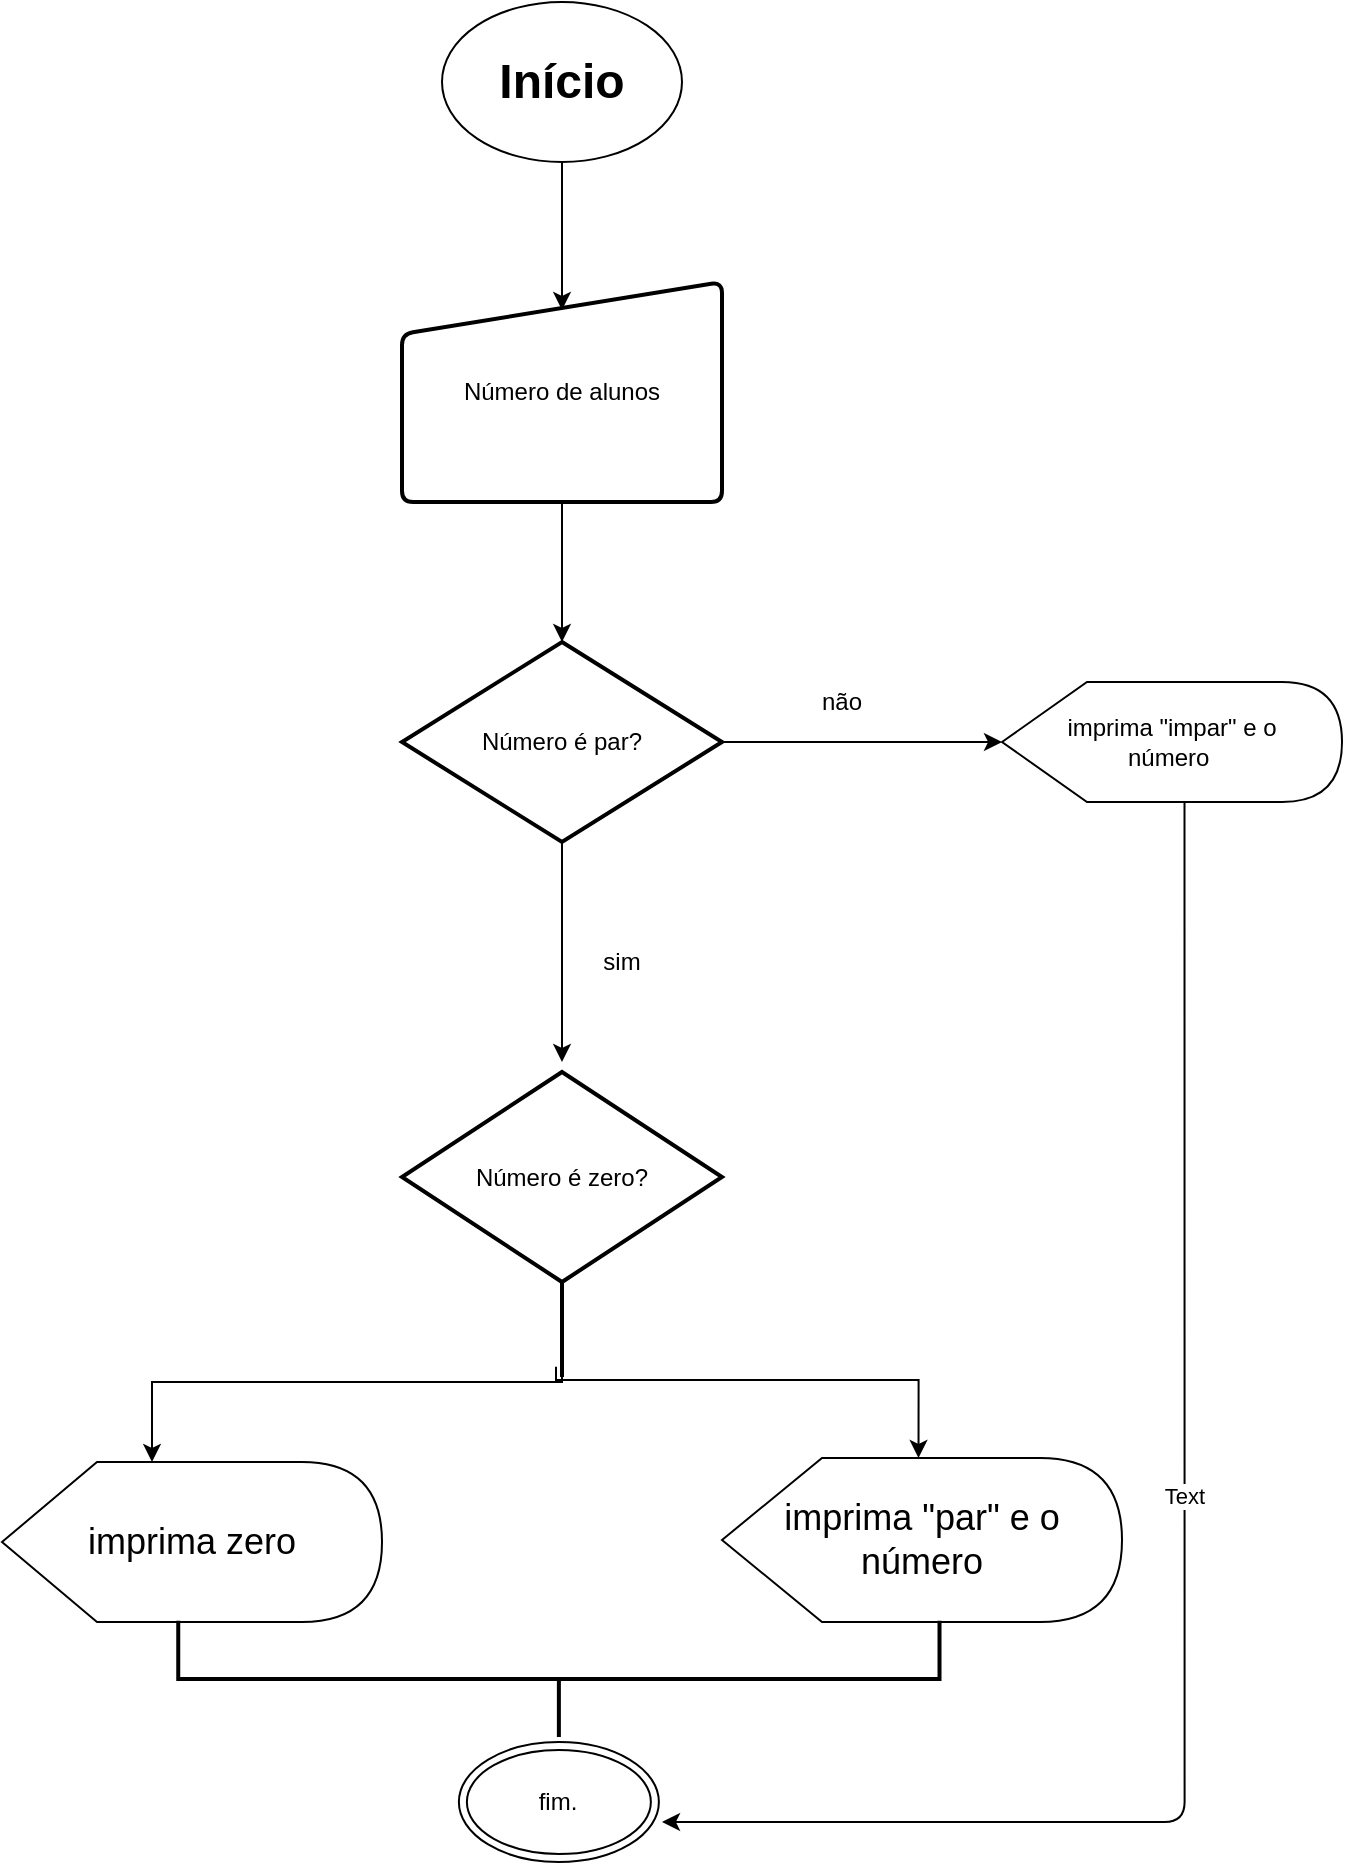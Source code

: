 <mxfile version="14.9.6" type="device"><diagram id="C5RBs43oDa-KdzZeNtuy" name="Page-1"><mxGraphModel dx="1084" dy="806" grid="1" gridSize="10" guides="1" tooltips="1" connect="1" arrows="1" fold="1" page="1" pageScale="1" pageWidth="827" pageHeight="1169" math="0" shadow="0"><root><mxCell id="WIyWlLk6GJQsqaUBKTNV-0"/><mxCell id="WIyWlLk6GJQsqaUBKTNV-1" parent="WIyWlLk6GJQsqaUBKTNV-0"/><mxCell id="NM1OuJMSVQSQ2L6D0Uw1-0" value="&lt;span style=&quot;font-size: 24px&quot;&gt;&lt;b&gt;Início&lt;/b&gt;&lt;/span&gt;" style="ellipse;whiteSpace=wrap;html=1;" vertex="1" parent="WIyWlLk6GJQsqaUBKTNV-1"><mxGeometry x="260" width="120" height="80" as="geometry"/></mxCell><mxCell id="NM1OuJMSVQSQ2L6D0Uw1-2" value="Número de alunos" style="html=1;strokeWidth=2;shape=manualInput;whiteSpace=wrap;rounded=1;size=26;arcSize=11;" vertex="1" parent="WIyWlLk6GJQsqaUBKTNV-1"><mxGeometry x="240" y="140" width="160" height="110" as="geometry"/></mxCell><mxCell id="NM1OuJMSVQSQ2L6D0Uw1-4" value="" style="endArrow=classic;html=1;exitX=0.5;exitY=1;exitDx=0;exitDy=0;entryX=0.5;entryY=0.127;entryDx=0;entryDy=0;entryPerimeter=0;" edge="1" parent="WIyWlLk6GJQsqaUBKTNV-1" source="NM1OuJMSVQSQ2L6D0Uw1-0" target="NM1OuJMSVQSQ2L6D0Uw1-2"><mxGeometry width="50" height="50" relative="1" as="geometry"><mxPoint x="390" y="230" as="sourcePoint"/><mxPoint x="360" y="300" as="targetPoint"/><Array as="points"/></mxGeometry></mxCell><mxCell id="NM1OuJMSVQSQ2L6D0Uw1-5" value="Número é par?" style="strokeWidth=2;html=1;shape=mxgraph.flowchart.decision;whiteSpace=wrap;" vertex="1" parent="WIyWlLk6GJQsqaUBKTNV-1"><mxGeometry x="240" y="320" width="160" height="100" as="geometry"/></mxCell><mxCell id="NM1OuJMSVQSQ2L6D0Uw1-6" value="" style="edgeStyle=segmentEdgeStyle;endArrow=classic;html=1;" edge="1" parent="WIyWlLk6GJQsqaUBKTNV-1" source="NM1OuJMSVQSQ2L6D0Uw1-2"><mxGeometry width="50" height="50" relative="1" as="geometry"><mxPoint x="390" y="230" as="sourcePoint"/><mxPoint x="320" y="320" as="targetPoint"/></mxGeometry></mxCell><mxCell id="NM1OuJMSVQSQ2L6D0Uw1-7" value="" style="edgeStyle=segmentEdgeStyle;endArrow=classic;html=1;exitX=1;exitY=0.5;exitDx=0;exitDy=0;exitPerimeter=0;" edge="1" parent="WIyWlLk6GJQsqaUBKTNV-1" source="NM1OuJMSVQSQ2L6D0Uw1-5"><mxGeometry width="50" height="50" relative="1" as="geometry"><mxPoint x="390" y="330" as="sourcePoint"/><mxPoint x="540" y="370" as="targetPoint"/></mxGeometry></mxCell><mxCell id="NM1OuJMSVQSQ2L6D0Uw1-8" value="imprima &quot;impar&quot; e o&lt;br&gt;número&amp;nbsp;" style="shape=display;whiteSpace=wrap;html=1;" vertex="1" parent="WIyWlLk6GJQsqaUBKTNV-1"><mxGeometry x="540" y="340" width="170" height="60" as="geometry"/></mxCell><mxCell id="NM1OuJMSVQSQ2L6D0Uw1-9" value="não" style="text;html=1;strokeColor=none;fillColor=none;align=center;verticalAlign=middle;whiteSpace=wrap;rounded=0;" vertex="1" parent="WIyWlLk6GJQsqaUBKTNV-1"><mxGeometry x="440" y="340" width="40" height="20" as="geometry"/></mxCell><mxCell id="NM1OuJMSVQSQ2L6D0Uw1-11" value="sim" style="text;html=1;strokeColor=none;fillColor=none;align=center;verticalAlign=middle;whiteSpace=wrap;rounded=0;" vertex="1" parent="WIyWlLk6GJQsqaUBKTNV-1"><mxGeometry x="330" y="470" width="40" height="20" as="geometry"/></mxCell><mxCell id="NM1OuJMSVQSQ2L6D0Uw1-12" value="" style="endArrow=classic;html=1;exitX=0.5;exitY=1;exitDx=0;exitDy=0;exitPerimeter=0;" edge="1" parent="WIyWlLk6GJQsqaUBKTNV-1" source="NM1OuJMSVQSQ2L6D0Uw1-5"><mxGeometry width="50" height="50" relative="1" as="geometry"><mxPoint x="390" y="320" as="sourcePoint"/><mxPoint x="320" y="530" as="targetPoint"/></mxGeometry></mxCell><mxCell id="NM1OuJMSVQSQ2L6D0Uw1-17" value="" style="edgeStyle=orthogonalEdgeStyle;rounded=0;orthogonalLoop=1;jettySize=auto;html=1;" edge="1" parent="WIyWlLk6GJQsqaUBKTNV-1" source="NM1OuJMSVQSQ2L6D0Uw1-13" target="NM1OuJMSVQSQ2L6D0Uw1-16"><mxGeometry relative="1" as="geometry"><Array as="points"><mxPoint x="320" y="690"/><mxPoint x="115" y="690"/></Array></mxGeometry></mxCell><mxCell id="NM1OuJMSVQSQ2L6D0Uw1-13" value="Número é zero?" style="strokeWidth=2;html=1;shape=mxgraph.flowchart.decision;whiteSpace=wrap;" vertex="1" parent="WIyWlLk6GJQsqaUBKTNV-1"><mxGeometry x="240" y="535" width="160" height="105" as="geometry"/></mxCell><mxCell id="NM1OuJMSVQSQ2L6D0Uw1-14" value="&lt;font style=&quot;font-size: 18px&quot;&gt;imprima &quot;par&quot; e o número&lt;/font&gt;" style="shape=display;whiteSpace=wrap;html=1;" vertex="1" parent="WIyWlLk6GJQsqaUBKTNV-1"><mxGeometry x="400" y="728" width="200" height="82" as="geometry"/></mxCell><mxCell id="NM1OuJMSVQSQ2L6D0Uw1-16" value="&lt;font style=&quot;font-size: 18px&quot;&gt;imprima zero&lt;/font&gt;" style="shape=display;whiteSpace=wrap;html=1;" vertex="1" parent="WIyWlLk6GJQsqaUBKTNV-1"><mxGeometry x="40" y="730" width="190" height="80" as="geometry"/></mxCell><mxCell id="NM1OuJMSVQSQ2L6D0Uw1-21" value="" style="line;strokeWidth=2;html=1;rotation=90;" vertex="1" parent="WIyWlLk6GJQsqaUBKTNV-1"><mxGeometry x="296.25" y="658.75" width="47.5" height="10" as="geometry"/></mxCell><mxCell id="NM1OuJMSVQSQ2L6D0Uw1-22" value="" style="edgeStyle=orthogonalEdgeStyle;rounded=0;orthogonalLoop=1;jettySize=auto;html=1;entryX=0;entryY=0;entryDx=98.25;entryDy=0;entryPerimeter=0;exitX=0.891;exitY=0.8;exitDx=0;exitDy=0;exitPerimeter=0;" edge="1" parent="WIyWlLk6GJQsqaUBKTNV-1" source="NM1OuJMSVQSQ2L6D0Uw1-21" target="NM1OuJMSVQSQ2L6D0Uw1-14"><mxGeometry relative="1" as="geometry"><mxPoint x="380" y="660" as="sourcePoint"/><mxPoint x="175" y="750" as="targetPoint"/><Array as="points"><mxPoint x="498" y="689"/></Array></mxGeometry></mxCell><mxCell id="NM1OuJMSVQSQ2L6D0Uw1-23" value="" style="strokeWidth=2;html=1;shape=mxgraph.flowchart.annotation_2;align=left;labelPosition=right;pointerEvents=1;rotation=-90;" vertex="1" parent="WIyWlLk6GJQsqaUBKTNV-1"><mxGeometry x="289.38" y="648.13" width="58.12" height="380.63" as="geometry"/></mxCell><mxCell id="NM1OuJMSVQSQ2L6D0Uw1-24" value="fim." style="ellipse;shape=doubleEllipse;whiteSpace=wrap;html=1;" vertex="1" parent="WIyWlLk6GJQsqaUBKTNV-1"><mxGeometry x="268.44" y="870" width="100" height="60" as="geometry"/></mxCell><mxCell id="NM1OuJMSVQSQ2L6D0Uw1-25" value="" style="edgeStyle=segmentEdgeStyle;endArrow=classic;html=1;exitX=0;exitY=0;exitDx=91.25;exitDy=60;exitPerimeter=0;" edge="1" parent="WIyWlLk6GJQsqaUBKTNV-1" source="NM1OuJMSVQSQ2L6D0Uw1-8"><mxGeometry width="50" height="50" relative="1" as="geometry"><mxPoint x="390" y="640" as="sourcePoint"/><mxPoint x="370" y="910" as="targetPoint"/><Array as="points"><mxPoint x="631" y="910"/></Array></mxGeometry></mxCell><mxCell id="NM1OuJMSVQSQ2L6D0Uw1-26" value="Text" style="edgeLabel;html=1;align=center;verticalAlign=middle;resizable=0;points=[];" vertex="1" connectable="0" parent="NM1OuJMSVQSQ2L6D0Uw1-25"><mxGeometry x="-0.101" y="-1" relative="1" as="geometry"><mxPoint as="offset"/></mxGeometry></mxCell></root></mxGraphModel></diagram></mxfile>